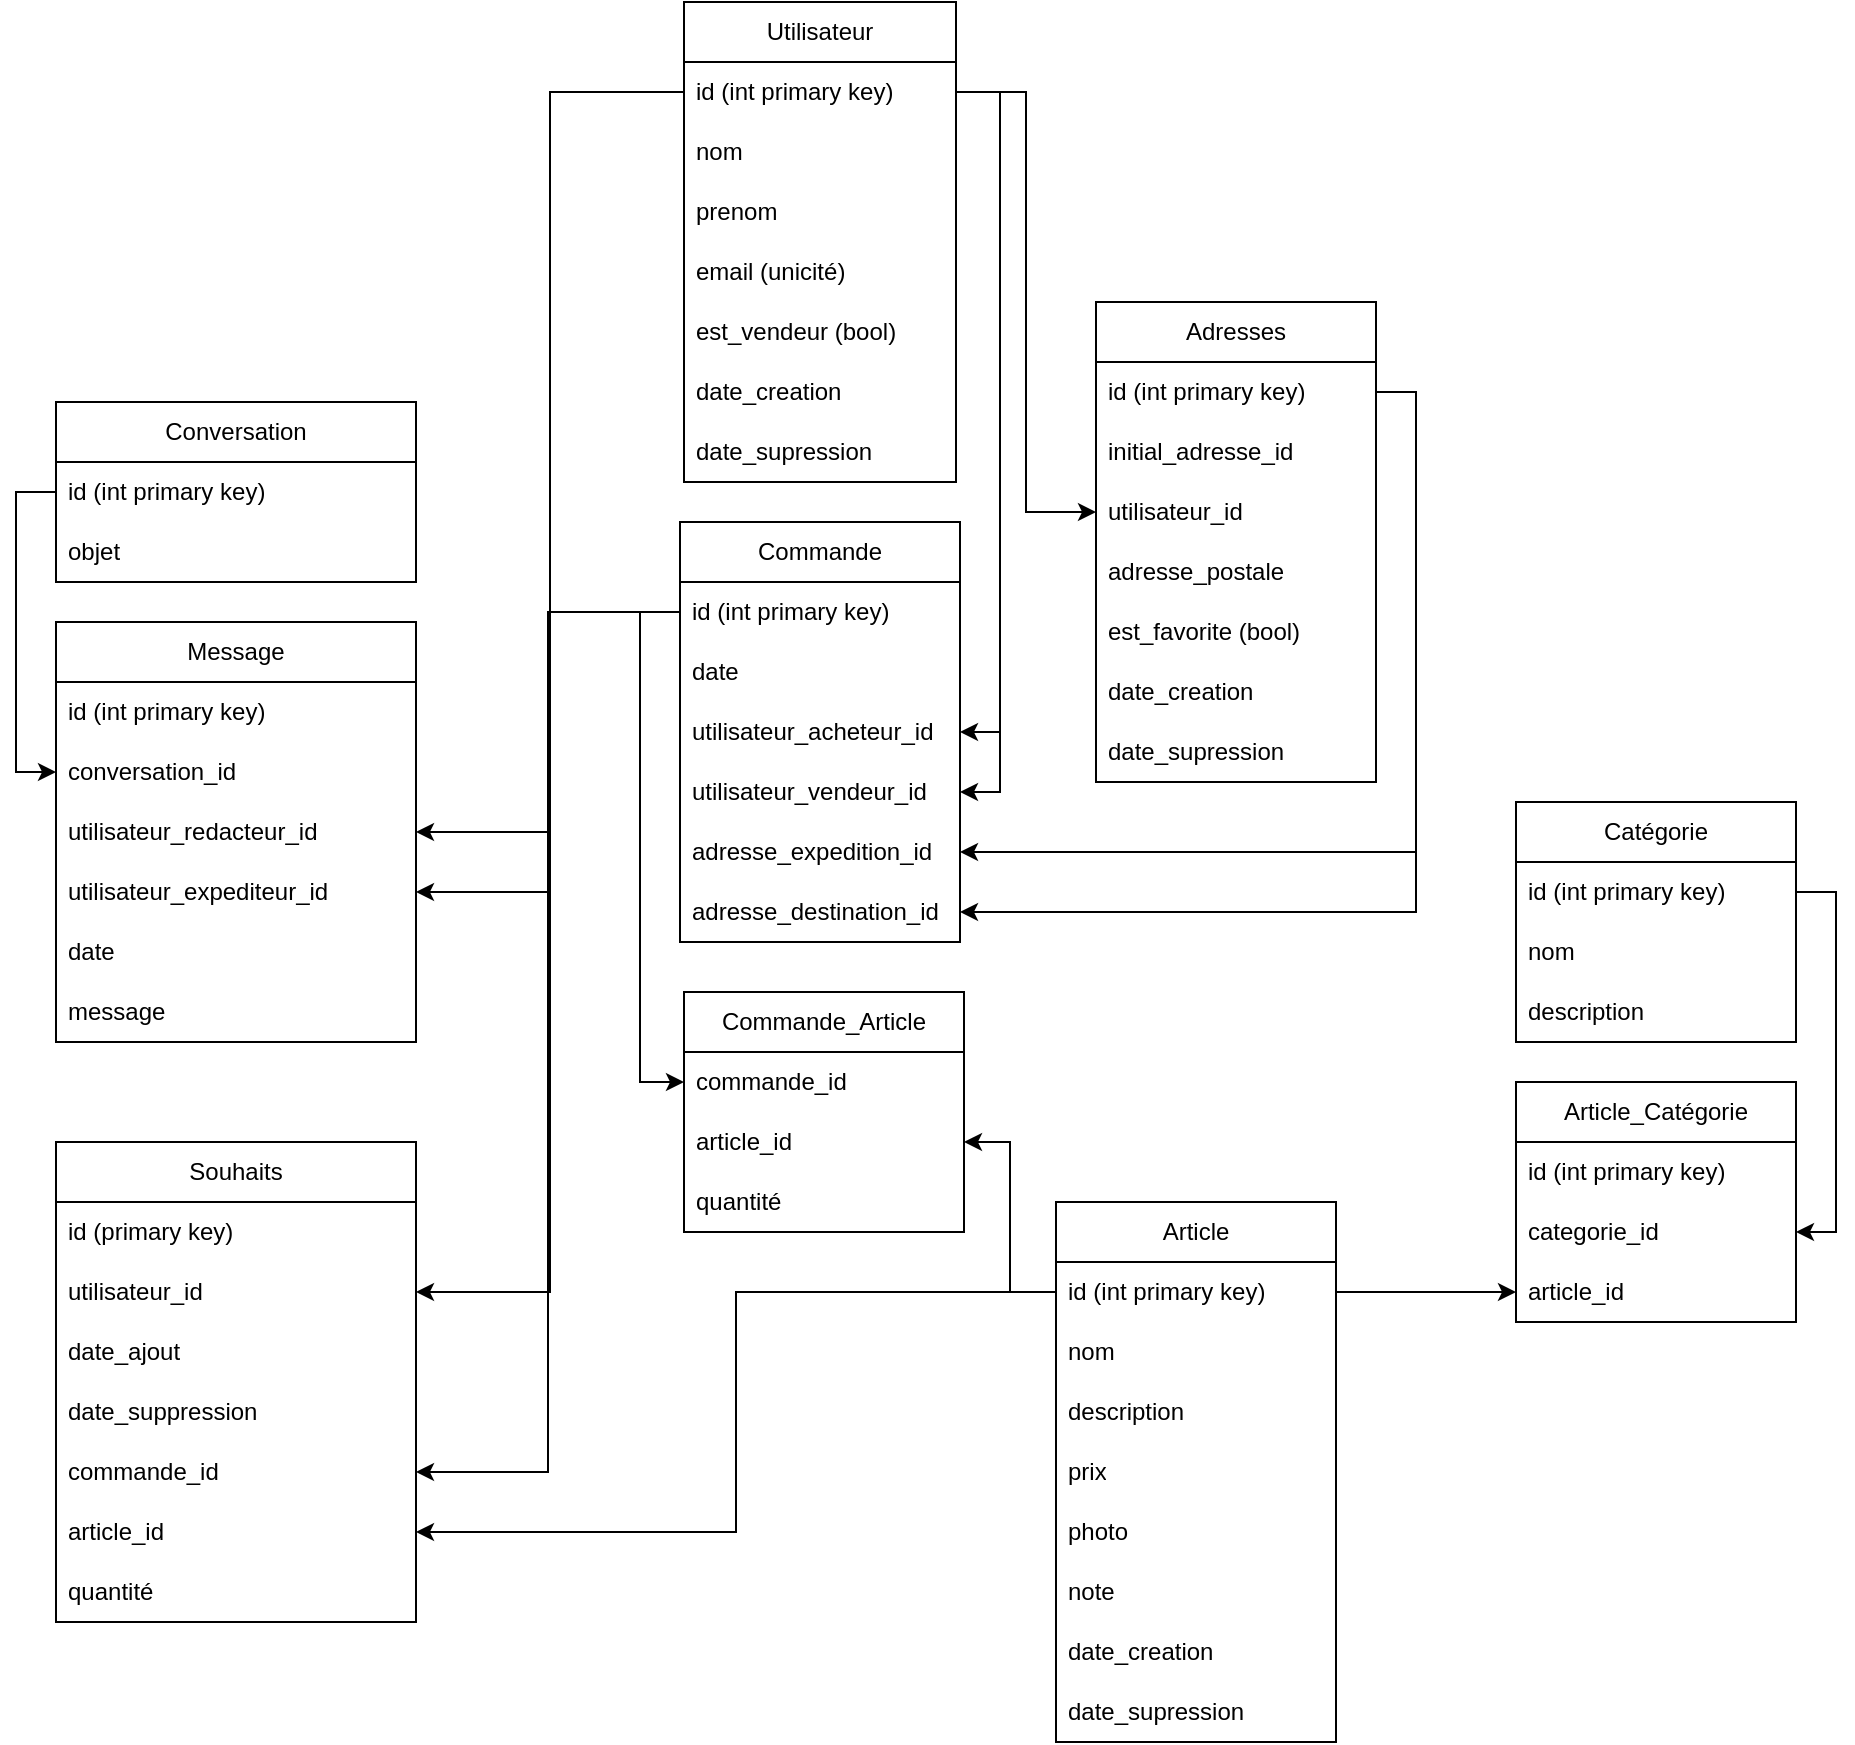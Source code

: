 <mxfile version="24.2.2" type="github">
  <diagram name="Page-1" id="z565XoOsRGs23N-wSNXA">
    <mxGraphModel dx="1366" dy="1914" grid="1" gridSize="10" guides="1" tooltips="1" connect="1" arrows="1" fold="1" page="1" pageScale="1" pageWidth="827" pageHeight="1169" math="0" shadow="0">
      <root>
        <mxCell id="0" />
        <mxCell id="1" parent="0" />
        <mxCell id="6xA1WhXbMG07ML_XO_Ch-1" value="Utilisateur" style="swimlane;fontStyle=0;childLayout=stackLayout;horizontal=1;startSize=30;horizontalStack=0;resizeParent=1;resizeParentMax=0;resizeLast=0;collapsible=1;marginBottom=0;whiteSpace=wrap;html=1;" parent="1" vertex="1">
          <mxGeometry x="584" y="-30" width="136" height="240" as="geometry" />
        </mxCell>
        <mxCell id="6xA1WhXbMG07ML_XO_Ch-2" value="id (int primary key)" style="text;strokeColor=none;fillColor=none;align=left;verticalAlign=middle;spacingLeft=4;spacingRight=4;overflow=hidden;points=[[0,0.5],[1,0.5]];portConstraint=eastwest;rotatable=0;whiteSpace=wrap;html=1;" parent="6xA1WhXbMG07ML_XO_Ch-1" vertex="1">
          <mxGeometry y="30" width="136" height="30" as="geometry" />
        </mxCell>
        <mxCell id="6xA1WhXbMG07ML_XO_Ch-3" value="nom" style="text;strokeColor=none;fillColor=none;align=left;verticalAlign=middle;spacingLeft=4;spacingRight=4;overflow=hidden;points=[[0,0.5],[1,0.5]];portConstraint=eastwest;rotatable=0;whiteSpace=wrap;html=1;" parent="6xA1WhXbMG07ML_XO_Ch-1" vertex="1">
          <mxGeometry y="60" width="136" height="30" as="geometry" />
        </mxCell>
        <mxCell id="6xA1WhXbMG07ML_XO_Ch-4" value="prenom" style="text;strokeColor=none;fillColor=none;align=left;verticalAlign=middle;spacingLeft=4;spacingRight=4;overflow=hidden;points=[[0,0.5],[1,0.5]];portConstraint=eastwest;rotatable=0;whiteSpace=wrap;html=1;" parent="6xA1WhXbMG07ML_XO_Ch-1" vertex="1">
          <mxGeometry y="90" width="136" height="30" as="geometry" />
        </mxCell>
        <mxCell id="ezZKaqotPAbXYqLlbDX--8" value="email (unicité)" style="text;strokeColor=none;fillColor=none;align=left;verticalAlign=middle;spacingLeft=4;spacingRight=4;overflow=hidden;points=[[0,0.5],[1,0.5]];portConstraint=eastwest;rotatable=0;whiteSpace=wrap;html=1;" parent="6xA1WhXbMG07ML_XO_Ch-1" vertex="1">
          <mxGeometry y="120" width="136" height="30" as="geometry" />
        </mxCell>
        <mxCell id="NacdXCjL81lDKNYbCV0B-25" value="est_vendeur (bool)" style="text;strokeColor=none;fillColor=none;align=left;verticalAlign=middle;spacingLeft=4;spacingRight=4;overflow=hidden;points=[[0,0.5],[1,0.5]];portConstraint=eastwest;rotatable=0;whiteSpace=wrap;html=1;" parent="6xA1WhXbMG07ML_XO_Ch-1" vertex="1">
          <mxGeometry y="150" width="136" height="30" as="geometry" />
        </mxCell>
        <mxCell id="Lt-Ad2ngojTWVsNqgWEi-7" value="date_creation" style="text;strokeColor=none;fillColor=none;align=left;verticalAlign=middle;spacingLeft=4;spacingRight=4;overflow=hidden;points=[[0,0.5],[1,0.5]];portConstraint=eastwest;rotatable=0;whiteSpace=wrap;html=1;" parent="6xA1WhXbMG07ML_XO_Ch-1" vertex="1">
          <mxGeometry y="180" width="136" height="30" as="geometry" />
        </mxCell>
        <mxCell id="Lt-Ad2ngojTWVsNqgWEi-8" value="date_supression" style="text;strokeColor=none;fillColor=none;align=left;verticalAlign=middle;spacingLeft=4;spacingRight=4;overflow=hidden;points=[[0,0.5],[1,0.5]];portConstraint=eastwest;rotatable=0;whiteSpace=wrap;html=1;" parent="6xA1WhXbMG07ML_XO_Ch-1" vertex="1">
          <mxGeometry y="210" width="136" height="30" as="geometry" />
        </mxCell>
        <mxCell id="6xA1WhXbMG07ML_XO_Ch-5" value="Article" style="swimlane;fontStyle=0;childLayout=stackLayout;horizontal=1;startSize=30;horizontalStack=0;resizeParent=1;resizeParentMax=0;resizeLast=0;collapsible=1;marginBottom=0;whiteSpace=wrap;html=1;" parent="1" vertex="1">
          <mxGeometry x="770" y="570" width="140" height="270" as="geometry" />
        </mxCell>
        <mxCell id="6xA1WhXbMG07ML_XO_Ch-6" value="id (int primary key)" style="text;strokeColor=none;fillColor=none;align=left;verticalAlign=middle;spacingLeft=4;spacingRight=4;overflow=hidden;points=[[0,0.5],[1,0.5]];portConstraint=eastwest;rotatable=0;whiteSpace=wrap;html=1;" parent="6xA1WhXbMG07ML_XO_Ch-5" vertex="1">
          <mxGeometry y="30" width="140" height="30" as="geometry" />
        </mxCell>
        <mxCell id="6xA1WhXbMG07ML_XO_Ch-7" value="nom" style="text;strokeColor=none;fillColor=none;align=left;verticalAlign=middle;spacingLeft=4;spacingRight=4;overflow=hidden;points=[[0,0.5],[1,0.5]];portConstraint=eastwest;rotatable=0;whiteSpace=wrap;html=1;" parent="6xA1WhXbMG07ML_XO_Ch-5" vertex="1">
          <mxGeometry y="60" width="140" height="30" as="geometry" />
        </mxCell>
        <mxCell id="6xA1WhXbMG07ML_XO_Ch-8" value="description" style="text;strokeColor=none;fillColor=none;align=left;verticalAlign=middle;spacingLeft=4;spacingRight=4;overflow=hidden;points=[[0,0.5],[1,0.5]];portConstraint=eastwest;rotatable=0;whiteSpace=wrap;html=1;" parent="6xA1WhXbMG07ML_XO_Ch-5" vertex="1">
          <mxGeometry y="90" width="140" height="30" as="geometry" />
        </mxCell>
        <mxCell id="HGcnPKpbKvKgvICg9IFr-5" value="prix" style="text;strokeColor=none;fillColor=none;align=left;verticalAlign=middle;spacingLeft=4;spacingRight=4;overflow=hidden;points=[[0,0.5],[1,0.5]];portConstraint=eastwest;rotatable=0;whiteSpace=wrap;html=1;" parent="6xA1WhXbMG07ML_XO_Ch-5" vertex="1">
          <mxGeometry y="120" width="140" height="30" as="geometry" />
        </mxCell>
        <mxCell id="TzPLU_RaevZrli4helZG-12" value="photo" style="text;strokeColor=none;fillColor=none;align=left;verticalAlign=middle;spacingLeft=4;spacingRight=4;overflow=hidden;points=[[0,0.5],[1,0.5]];portConstraint=eastwest;rotatable=0;whiteSpace=wrap;html=1;" parent="6xA1WhXbMG07ML_XO_Ch-5" vertex="1">
          <mxGeometry y="150" width="140" height="30" as="geometry" />
        </mxCell>
        <mxCell id="TzPLU_RaevZrli4helZG-13" value="note" style="text;strokeColor=none;fillColor=none;align=left;verticalAlign=middle;spacingLeft=4;spacingRight=4;overflow=hidden;points=[[0,0.5],[1,0.5]];portConstraint=eastwest;rotatable=0;whiteSpace=wrap;html=1;" parent="6xA1WhXbMG07ML_XO_Ch-5" vertex="1">
          <mxGeometry y="180" width="140" height="30" as="geometry" />
        </mxCell>
        <mxCell id="NacdXCjL81lDKNYbCV0B-28" value="date_creation" style="text;strokeColor=none;fillColor=none;align=left;verticalAlign=middle;spacingLeft=4;spacingRight=4;overflow=hidden;points=[[0,0.5],[1,0.5]];portConstraint=eastwest;rotatable=0;whiteSpace=wrap;html=1;" parent="6xA1WhXbMG07ML_XO_Ch-5" vertex="1">
          <mxGeometry y="210" width="140" height="30" as="geometry" />
        </mxCell>
        <mxCell id="NacdXCjL81lDKNYbCV0B-29" value="date_supression" style="text;strokeColor=none;fillColor=none;align=left;verticalAlign=middle;spacingLeft=4;spacingRight=4;overflow=hidden;points=[[0,0.5],[1,0.5]];portConstraint=eastwest;rotatable=0;whiteSpace=wrap;html=1;" parent="6xA1WhXbMG07ML_XO_Ch-5" vertex="1">
          <mxGeometry y="240" width="140" height="30" as="geometry" />
        </mxCell>
        <mxCell id="6xA1WhXbMG07ML_XO_Ch-17" value="Commande" style="swimlane;fontStyle=0;childLayout=stackLayout;horizontal=1;startSize=30;horizontalStack=0;resizeParent=1;resizeParentMax=0;resizeLast=0;collapsible=1;marginBottom=0;whiteSpace=wrap;html=1;" parent="1" vertex="1">
          <mxGeometry x="582" y="230" width="140" height="210" as="geometry" />
        </mxCell>
        <mxCell id="6xA1WhXbMG07ML_XO_Ch-18" value="id (int primary key)" style="text;strokeColor=none;fillColor=none;align=left;verticalAlign=middle;spacingLeft=4;spacingRight=4;overflow=hidden;points=[[0,0.5],[1,0.5]];portConstraint=eastwest;rotatable=0;whiteSpace=wrap;html=1;" parent="6xA1WhXbMG07ML_XO_Ch-17" vertex="1">
          <mxGeometry y="30" width="140" height="30" as="geometry" />
        </mxCell>
        <mxCell id="ezZKaqotPAbXYqLlbDX--18" value="date" style="text;strokeColor=none;fillColor=none;align=left;verticalAlign=middle;spacingLeft=4;spacingRight=4;overflow=hidden;points=[[0,0.5],[1,0.5]];portConstraint=eastwest;rotatable=0;whiteSpace=wrap;html=1;" parent="6xA1WhXbMG07ML_XO_Ch-17" vertex="1">
          <mxGeometry y="60" width="140" height="30" as="geometry" />
        </mxCell>
        <mxCell id="ezZKaqotPAbXYqLlbDX--19" value="utilisateur_acheteur_id" style="text;strokeColor=none;fillColor=none;align=left;verticalAlign=middle;spacingLeft=4;spacingRight=4;overflow=hidden;points=[[0,0.5],[1,0.5]];portConstraint=eastwest;rotatable=0;whiteSpace=wrap;html=1;" parent="6xA1WhXbMG07ML_XO_Ch-17" vertex="1">
          <mxGeometry y="90" width="140" height="30" as="geometry" />
        </mxCell>
        <mxCell id="NacdXCjL81lDKNYbCV0B-8" value="utilisateur_vendeur_id" style="text;strokeColor=none;fillColor=none;align=left;verticalAlign=middle;spacingLeft=4;spacingRight=4;overflow=hidden;points=[[0,0.5],[1,0.5]];portConstraint=eastwest;rotatable=0;whiteSpace=wrap;html=1;" parent="6xA1WhXbMG07ML_XO_Ch-17" vertex="1">
          <mxGeometry y="120" width="140" height="30" as="geometry" />
        </mxCell>
        <mxCell id="ezZKaqotPAbXYqLlbDX--29" value="adresse_expedition_id" style="text;strokeColor=none;fillColor=none;align=left;verticalAlign=middle;spacingLeft=4;spacingRight=4;overflow=hidden;points=[[0,0.5],[1,0.5]];portConstraint=eastwest;rotatable=0;whiteSpace=wrap;html=1;" parent="6xA1WhXbMG07ML_XO_Ch-17" vertex="1">
          <mxGeometry y="150" width="140" height="30" as="geometry" />
        </mxCell>
        <mxCell id="NacdXCjL81lDKNYbCV0B-11" value="adresse_destination_id" style="text;strokeColor=none;fillColor=none;align=left;verticalAlign=middle;spacingLeft=4;spacingRight=4;overflow=hidden;points=[[0,0.5],[1,0.5]];portConstraint=eastwest;rotatable=0;whiteSpace=wrap;html=1;" parent="6xA1WhXbMG07ML_XO_Ch-17" vertex="1">
          <mxGeometry y="180" width="140" height="30" as="geometry" />
        </mxCell>
        <mxCell id="6xA1WhXbMG07ML_XO_Ch-21" value="Catégorie" style="swimlane;fontStyle=0;childLayout=stackLayout;horizontal=1;startSize=30;horizontalStack=0;resizeParent=1;resizeParentMax=0;resizeLast=0;collapsible=1;marginBottom=0;whiteSpace=wrap;html=1;" parent="1" vertex="1">
          <mxGeometry x="1000" y="370" width="140" height="120" as="geometry" />
        </mxCell>
        <mxCell id="6xA1WhXbMG07ML_XO_Ch-22" value="id (int primary key)" style="text;strokeColor=none;fillColor=none;align=left;verticalAlign=middle;spacingLeft=4;spacingRight=4;overflow=hidden;points=[[0,0.5],[1,0.5]];portConstraint=eastwest;rotatable=0;whiteSpace=wrap;html=1;" parent="6xA1WhXbMG07ML_XO_Ch-21" vertex="1">
          <mxGeometry y="30" width="140" height="30" as="geometry" />
        </mxCell>
        <mxCell id="6xA1WhXbMG07ML_XO_Ch-23" value="nom&lt;span style=&quot;white-space: pre;&quot;&gt;&#x9;&lt;/span&gt;" style="text;strokeColor=none;fillColor=none;align=left;verticalAlign=middle;spacingLeft=4;spacingRight=4;overflow=hidden;points=[[0,0.5],[1,0.5]];portConstraint=eastwest;rotatable=0;whiteSpace=wrap;html=1;" parent="6xA1WhXbMG07ML_XO_Ch-21" vertex="1">
          <mxGeometry y="60" width="140" height="30" as="geometry" />
        </mxCell>
        <mxCell id="6xA1WhXbMG07ML_XO_Ch-24" value="description" style="text;strokeColor=none;fillColor=none;align=left;verticalAlign=middle;spacingLeft=4;spacingRight=4;overflow=hidden;points=[[0,0.5],[1,0.5]];portConstraint=eastwest;rotatable=0;whiteSpace=wrap;html=1;" parent="6xA1WhXbMG07ML_XO_Ch-21" vertex="1">
          <mxGeometry y="90" width="140" height="30" as="geometry" />
        </mxCell>
        <mxCell id="6xA1WhXbMG07ML_XO_Ch-29" value="Message" style="swimlane;fontStyle=0;childLayout=stackLayout;horizontal=1;startSize=30;horizontalStack=0;resizeParent=1;resizeParentMax=0;resizeLast=0;collapsible=1;marginBottom=0;whiteSpace=wrap;html=1;" parent="1" vertex="1">
          <mxGeometry x="270" y="280" width="180" height="210" as="geometry" />
        </mxCell>
        <mxCell id="6xA1WhXbMG07ML_XO_Ch-30" value="id (int primary key)" style="text;strokeColor=none;fillColor=none;align=left;verticalAlign=middle;spacingLeft=4;spacingRight=4;overflow=hidden;points=[[0,0.5],[1,0.5]];portConstraint=eastwest;rotatable=0;whiteSpace=wrap;html=1;" parent="6xA1WhXbMG07ML_XO_Ch-29" vertex="1">
          <mxGeometry y="30" width="180" height="30" as="geometry" />
        </mxCell>
        <mxCell id="ezZKaqotPAbXYqLlbDX--49" value="conversation_id" style="text;strokeColor=none;fillColor=none;align=left;verticalAlign=middle;spacingLeft=4;spacingRight=4;overflow=hidden;points=[[0,0.5],[1,0.5]];portConstraint=eastwest;rotatable=0;whiteSpace=wrap;html=1;" parent="6xA1WhXbMG07ML_XO_Ch-29" vertex="1">
          <mxGeometry y="60" width="180" height="30" as="geometry" />
        </mxCell>
        <mxCell id="ezZKaqotPAbXYqLlbDX--55" value="utilisateur_redacteur_id" style="text;strokeColor=none;fillColor=none;align=left;verticalAlign=middle;spacingLeft=4;spacingRight=4;overflow=hidden;points=[[0,0.5],[1,0.5]];portConstraint=eastwest;rotatable=0;whiteSpace=wrap;html=1;" parent="6xA1WhXbMG07ML_XO_Ch-29" vertex="1">
          <mxGeometry y="90" width="180" height="30" as="geometry" />
        </mxCell>
        <mxCell id="NacdXCjL81lDKNYbCV0B-2" value="&lt;div&gt;utilisateur_expediteur_id&lt;/div&gt;" style="text;strokeColor=none;fillColor=none;align=left;verticalAlign=middle;spacingLeft=4;spacingRight=4;overflow=hidden;points=[[0,0.5],[1,0.5]];portConstraint=eastwest;rotatable=0;whiteSpace=wrap;html=1;" parent="6xA1WhXbMG07ML_XO_Ch-29" vertex="1">
          <mxGeometry y="120" width="180" height="30" as="geometry" />
        </mxCell>
        <mxCell id="ezZKaqotPAbXYqLlbDX--48" value="date" style="text;strokeColor=none;fillColor=none;align=left;verticalAlign=middle;spacingLeft=4;spacingRight=4;overflow=hidden;points=[[0,0.5],[1,0.5]];portConstraint=eastwest;rotatable=0;whiteSpace=wrap;html=1;" parent="6xA1WhXbMG07ML_XO_Ch-29" vertex="1">
          <mxGeometry y="150" width="180" height="30" as="geometry" />
        </mxCell>
        <mxCell id="6xA1WhXbMG07ML_XO_Ch-31" value="message" style="text;strokeColor=none;fillColor=none;align=left;verticalAlign=middle;spacingLeft=4;spacingRight=4;overflow=hidden;points=[[0,0.5],[1,0.5]];portConstraint=eastwest;rotatable=0;whiteSpace=wrap;html=1;" parent="6xA1WhXbMG07ML_XO_Ch-29" vertex="1">
          <mxGeometry y="180" width="180" height="30" as="geometry" />
        </mxCell>
        <mxCell id="6xA1WhXbMG07ML_XO_Ch-33" value="Adresses" style="swimlane;fontStyle=0;childLayout=stackLayout;horizontal=1;startSize=30;horizontalStack=0;resizeParent=1;resizeParentMax=0;resizeLast=0;collapsible=1;marginBottom=0;whiteSpace=wrap;html=1;" parent="1" vertex="1">
          <mxGeometry x="790" y="120" width="140" height="240" as="geometry" />
        </mxCell>
        <mxCell id="6xA1WhXbMG07ML_XO_Ch-34" value="id (int primary key)" style="text;strokeColor=none;fillColor=none;align=left;verticalAlign=middle;spacingLeft=4;spacingRight=4;overflow=hidden;points=[[0,0.5],[1,0.5]];portConstraint=eastwest;rotatable=0;whiteSpace=wrap;html=1;" parent="6xA1WhXbMG07ML_XO_Ch-33" vertex="1">
          <mxGeometry y="30" width="140" height="30" as="geometry" />
        </mxCell>
        <mxCell id="NacdXCjL81lDKNYbCV0B-32" value="initial_adresse_id" style="text;strokeColor=none;fillColor=none;align=left;verticalAlign=middle;spacingLeft=4;spacingRight=4;overflow=hidden;points=[[0,0.5],[1,0.5]];portConstraint=eastwest;rotatable=0;whiteSpace=wrap;html=1;" parent="6xA1WhXbMG07ML_XO_Ch-33" vertex="1">
          <mxGeometry y="60" width="140" height="30" as="geometry" />
        </mxCell>
        <mxCell id="6xA1WhXbMG07ML_XO_Ch-35" value="utilisateur_id" style="text;strokeColor=none;fillColor=none;align=left;verticalAlign=middle;spacingLeft=4;spacingRight=4;overflow=hidden;points=[[0,0.5],[1,0.5]];portConstraint=eastwest;rotatable=0;whiteSpace=wrap;html=1;" parent="6xA1WhXbMG07ML_XO_Ch-33" vertex="1">
          <mxGeometry y="90" width="140" height="30" as="geometry" />
        </mxCell>
        <mxCell id="ezZKaqotPAbXYqLlbDX--32" value="adresse_postale" style="text;strokeColor=none;fillColor=none;align=left;verticalAlign=middle;spacingLeft=4;spacingRight=4;overflow=hidden;points=[[0,0.5],[1,0.5]];portConstraint=eastwest;rotatable=0;whiteSpace=wrap;html=1;" parent="6xA1WhXbMG07ML_XO_Ch-33" vertex="1">
          <mxGeometry y="120" width="140" height="30" as="geometry" />
        </mxCell>
        <mxCell id="NacdXCjL81lDKNYbCV0B-4" value="est_favorite (bool)" style="text;strokeColor=none;fillColor=none;align=left;verticalAlign=middle;spacingLeft=4;spacingRight=4;overflow=hidden;points=[[0,0.5],[1,0.5]];portConstraint=eastwest;rotatable=0;whiteSpace=wrap;html=1;" parent="6xA1WhXbMG07ML_XO_Ch-33" vertex="1">
          <mxGeometry y="150" width="140" height="30" as="geometry" />
        </mxCell>
        <mxCell id="NacdXCjL81lDKNYbCV0B-33" value="date_creation" style="text;strokeColor=none;fillColor=none;align=left;verticalAlign=middle;spacingLeft=4;spacingRight=4;overflow=hidden;points=[[0,0.5],[1,0.5]];portConstraint=eastwest;rotatable=0;whiteSpace=wrap;html=1;" parent="6xA1WhXbMG07ML_XO_Ch-33" vertex="1">
          <mxGeometry y="180" width="140" height="30" as="geometry" />
        </mxCell>
        <mxCell id="NacdXCjL81lDKNYbCV0B-34" value="date_supression" style="text;strokeColor=none;fillColor=none;align=left;verticalAlign=middle;spacingLeft=4;spacingRight=4;overflow=hidden;points=[[0,0.5],[1,0.5]];portConstraint=eastwest;rotatable=0;whiteSpace=wrap;html=1;" parent="6xA1WhXbMG07ML_XO_Ch-33" vertex="1">
          <mxGeometry y="210" width="140" height="30" as="geometry" />
        </mxCell>
        <mxCell id="TzPLU_RaevZrli4helZG-5" value="Article_Catégorie" style="swimlane;fontStyle=0;childLayout=stackLayout;horizontal=1;startSize=30;horizontalStack=0;resizeParent=1;resizeParentMax=0;resizeLast=0;collapsible=1;marginBottom=0;whiteSpace=wrap;html=1;" parent="1" vertex="1">
          <mxGeometry x="1000" y="510" width="140" height="120" as="geometry" />
        </mxCell>
        <mxCell id="TzPLU_RaevZrli4helZG-6" value="id (int primary key)" style="text;strokeColor=none;fillColor=none;align=left;verticalAlign=middle;spacingLeft=4;spacingRight=4;overflow=hidden;points=[[0,0.5],[1,0.5]];portConstraint=eastwest;rotatable=0;whiteSpace=wrap;html=1;" parent="TzPLU_RaevZrli4helZG-5" vertex="1">
          <mxGeometry y="30" width="140" height="30" as="geometry" />
        </mxCell>
        <mxCell id="TzPLU_RaevZrli4helZG-8" value="categorie_id" style="text;strokeColor=none;fillColor=none;align=left;verticalAlign=middle;spacingLeft=4;spacingRight=4;overflow=hidden;points=[[0,0.5],[1,0.5]];portConstraint=eastwest;rotatable=0;whiteSpace=wrap;html=1;" parent="TzPLU_RaevZrli4helZG-5" vertex="1">
          <mxGeometry y="60" width="140" height="30" as="geometry" />
        </mxCell>
        <mxCell id="TzPLU_RaevZrli4helZG-7" value="article_id" style="text;strokeColor=none;fillColor=none;align=left;verticalAlign=middle;spacingLeft=4;spacingRight=4;overflow=hidden;points=[[0,0.5],[1,0.5]];portConstraint=eastwest;rotatable=0;whiteSpace=wrap;html=1;" parent="TzPLU_RaevZrli4helZG-5" vertex="1">
          <mxGeometry y="90" width="140" height="30" as="geometry" />
        </mxCell>
        <mxCell id="ezZKaqotPAbXYqLlbDX--20" value="Commande_Article" style="swimlane;fontStyle=0;childLayout=stackLayout;horizontal=1;startSize=30;horizontalStack=0;resizeParent=1;resizeParentMax=0;resizeLast=0;collapsible=1;marginBottom=0;whiteSpace=wrap;html=1;" parent="1" vertex="1">
          <mxGeometry x="584" y="465" width="140" height="120" as="geometry" />
        </mxCell>
        <mxCell id="ezZKaqotPAbXYqLlbDX--23" value="commande_id" style="text;strokeColor=none;fillColor=none;align=left;verticalAlign=middle;spacingLeft=4;spacingRight=4;overflow=hidden;points=[[0,0.5],[1,0.5]];portConstraint=eastwest;rotatable=0;whiteSpace=wrap;html=1;" parent="ezZKaqotPAbXYqLlbDX--20" vertex="1">
          <mxGeometry y="30" width="140" height="30" as="geometry" />
        </mxCell>
        <mxCell id="ezZKaqotPAbXYqLlbDX--24" value="article_id" style="text;strokeColor=none;fillColor=none;align=left;verticalAlign=middle;spacingLeft=4;spacingRight=4;overflow=hidden;points=[[0,0.5],[1,0.5]];portConstraint=eastwest;rotatable=0;whiteSpace=wrap;html=1;" parent="ezZKaqotPAbXYqLlbDX--20" vertex="1">
          <mxGeometry y="60" width="140" height="30" as="geometry" />
        </mxCell>
        <mxCell id="HGcnPKpbKvKgvICg9IFr-11" value="quantité" style="text;strokeColor=none;fillColor=none;align=left;verticalAlign=middle;spacingLeft=4;spacingRight=4;overflow=hidden;points=[[0,0.5],[1,0.5]];portConstraint=eastwest;rotatable=0;whiteSpace=wrap;html=1;" parent="ezZKaqotPAbXYqLlbDX--20" vertex="1">
          <mxGeometry y="90" width="140" height="30" as="geometry" />
        </mxCell>
        <mxCell id="ezZKaqotPAbXYqLlbDX--25" style="edgeStyle=orthogonalEdgeStyle;rounded=0;orthogonalLoop=1;jettySize=auto;html=1;exitX=0;exitY=0.5;exitDx=0;exitDy=0;entryX=1;entryY=0.5;entryDx=0;entryDy=0;" parent="1" source="6xA1WhXbMG07ML_XO_Ch-6" target="ezZKaqotPAbXYqLlbDX--24" edge="1">
          <mxGeometry relative="1" as="geometry" />
        </mxCell>
        <mxCell id="ezZKaqotPAbXYqLlbDX--26" style="edgeStyle=orthogonalEdgeStyle;rounded=0;orthogonalLoop=1;jettySize=auto;html=1;exitX=0;exitY=0.5;exitDx=0;exitDy=0;entryX=0;entryY=0.5;entryDx=0;entryDy=0;" parent="1" source="6xA1WhXbMG07ML_XO_Ch-18" target="ezZKaqotPAbXYqLlbDX--23" edge="1">
          <mxGeometry relative="1" as="geometry" />
        </mxCell>
        <mxCell id="ezZKaqotPAbXYqLlbDX--35" value="&lt;div&gt;Souhaits&lt;/div&gt;" style="swimlane;fontStyle=0;childLayout=stackLayout;horizontal=1;startSize=30;horizontalStack=0;resizeParent=1;resizeParentMax=0;resizeLast=0;collapsible=1;marginBottom=0;whiteSpace=wrap;html=1;" parent="1" vertex="1">
          <mxGeometry x="270" y="540" width="180" height="240" as="geometry" />
        </mxCell>
        <mxCell id="NacdXCjL81lDKNYbCV0B-26" value="id (primary key)" style="text;strokeColor=none;fillColor=none;align=left;verticalAlign=middle;spacingLeft=4;spacingRight=4;overflow=hidden;points=[[0,0.5],[1,0.5]];portConstraint=eastwest;rotatable=0;whiteSpace=wrap;html=1;" parent="ezZKaqotPAbXYqLlbDX--35" vertex="1">
          <mxGeometry y="30" width="180" height="30" as="geometry" />
        </mxCell>
        <mxCell id="ezZKaqotPAbXYqLlbDX--38" value="utilisateur_id" style="text;strokeColor=none;fillColor=none;align=left;verticalAlign=middle;spacingLeft=4;spacingRight=4;overflow=hidden;points=[[0,0.5],[1,0.5]];portConstraint=eastwest;rotatable=0;whiteSpace=wrap;html=1;" parent="ezZKaqotPAbXYqLlbDX--35" vertex="1">
          <mxGeometry y="60" width="180" height="30" as="geometry" />
        </mxCell>
        <mxCell id="NacdXCjL81lDKNYbCV0B-15" value="date_ajout" style="text;strokeColor=none;fillColor=none;align=left;verticalAlign=middle;spacingLeft=4;spacingRight=4;overflow=hidden;points=[[0,0.5],[1,0.5]];portConstraint=eastwest;rotatable=0;whiteSpace=wrap;html=1;" parent="ezZKaqotPAbXYqLlbDX--35" vertex="1">
          <mxGeometry y="90" width="180" height="30" as="geometry" />
        </mxCell>
        <mxCell id="NacdXCjL81lDKNYbCV0B-16" value="date_suppression" style="text;strokeColor=none;fillColor=none;align=left;verticalAlign=middle;spacingLeft=4;spacingRight=4;overflow=hidden;points=[[0,0.5],[1,0.5]];portConstraint=eastwest;rotatable=0;whiteSpace=wrap;html=1;" parent="ezZKaqotPAbXYqLlbDX--35" vertex="1">
          <mxGeometry y="120" width="180" height="30" as="geometry" />
        </mxCell>
        <mxCell id="NacdXCjL81lDKNYbCV0B-17" value="&lt;div&gt;commande_id&lt;/div&gt;" style="text;strokeColor=none;fillColor=none;align=left;verticalAlign=middle;spacingLeft=4;spacingRight=4;overflow=hidden;points=[[0,0.5],[1,0.5]];portConstraint=eastwest;rotatable=0;whiteSpace=wrap;html=1;" parent="ezZKaqotPAbXYqLlbDX--35" vertex="1">
          <mxGeometry y="150" width="180" height="30" as="geometry" />
        </mxCell>
        <mxCell id="ezZKaqotPAbXYqLlbDX--41" value="article_id&lt;br&gt;" style="text;strokeColor=none;fillColor=none;align=left;verticalAlign=middle;spacingLeft=4;spacingRight=4;overflow=hidden;points=[[0,0.5],[1,0.5]];portConstraint=eastwest;rotatable=0;whiteSpace=wrap;html=1;" parent="ezZKaqotPAbXYqLlbDX--35" vertex="1">
          <mxGeometry y="180" width="180" height="30" as="geometry" />
        </mxCell>
        <mxCell id="HGcnPKpbKvKgvICg9IFr-7" value="quantité" style="text;strokeColor=none;fillColor=none;align=left;verticalAlign=middle;spacingLeft=4;spacingRight=4;overflow=hidden;points=[[0,0.5],[1,0.5]];portConstraint=eastwest;rotatable=0;whiteSpace=wrap;html=1;" parent="ezZKaqotPAbXYqLlbDX--35" vertex="1">
          <mxGeometry y="210" width="180" height="30" as="geometry" />
        </mxCell>
        <mxCell id="ezZKaqotPAbXYqLlbDX--40" style="edgeStyle=orthogonalEdgeStyle;rounded=0;orthogonalLoop=1;jettySize=auto;html=1;exitX=0;exitY=0.5;exitDx=0;exitDy=0;" parent="1" source="6xA1WhXbMG07ML_XO_Ch-2" target="ezZKaqotPAbXYqLlbDX--38" edge="1">
          <mxGeometry relative="1" as="geometry" />
        </mxCell>
        <mxCell id="ezZKaqotPAbXYqLlbDX--42" style="edgeStyle=orthogonalEdgeStyle;rounded=0;orthogonalLoop=1;jettySize=auto;html=1;exitX=0;exitY=0.5;exitDx=0;exitDy=0;entryX=1;entryY=0.5;entryDx=0;entryDy=0;" parent="1" source="6xA1WhXbMG07ML_XO_Ch-6" target="ezZKaqotPAbXYqLlbDX--41" edge="1">
          <mxGeometry relative="1" as="geometry" />
        </mxCell>
        <mxCell id="ezZKaqotPAbXYqLlbDX--45" value="Conversation" style="swimlane;fontStyle=0;childLayout=stackLayout;horizontal=1;startSize=30;horizontalStack=0;resizeParent=1;resizeParentMax=0;resizeLast=0;collapsible=1;marginBottom=0;whiteSpace=wrap;html=1;" parent="1" vertex="1">
          <mxGeometry x="270" y="170" width="180" height="90" as="geometry" />
        </mxCell>
        <mxCell id="ezZKaqotPAbXYqLlbDX--46" value="id (int primary key)" style="text;strokeColor=none;fillColor=none;align=left;verticalAlign=middle;spacingLeft=4;spacingRight=4;overflow=hidden;points=[[0,0.5],[1,0.5]];portConstraint=eastwest;rotatable=0;whiteSpace=wrap;html=1;" parent="ezZKaqotPAbXYqLlbDX--45" vertex="1">
          <mxGeometry y="30" width="180" height="30" as="geometry" />
        </mxCell>
        <mxCell id="ezZKaqotPAbXYqLlbDX--62" value="objet" style="text;strokeColor=none;fillColor=none;align=left;verticalAlign=middle;spacingLeft=4;spacingRight=4;overflow=hidden;points=[[0,0.5],[1,0.5]];portConstraint=eastwest;rotatable=0;whiteSpace=wrap;html=1;" parent="ezZKaqotPAbXYqLlbDX--45" vertex="1">
          <mxGeometry y="60" width="180" height="30" as="geometry" />
        </mxCell>
        <mxCell id="ezZKaqotPAbXYqLlbDX--61" style="edgeStyle=orthogonalEdgeStyle;rounded=0;orthogonalLoop=1;jettySize=auto;html=1;exitX=0;exitY=0.5;exitDx=0;exitDy=0;entryX=1;entryY=0.5;entryDx=0;entryDy=0;" parent="1" source="6xA1WhXbMG07ML_XO_Ch-2" target="ezZKaqotPAbXYqLlbDX--55" edge="1">
          <mxGeometry relative="1" as="geometry" />
        </mxCell>
        <mxCell id="HGcnPKpbKvKgvICg9IFr-1" style="edgeStyle=orthogonalEdgeStyle;rounded=0;orthogonalLoop=1;jettySize=auto;html=1;exitX=1;exitY=0.5;exitDx=0;exitDy=0;" parent="1" source="6xA1WhXbMG07ML_XO_Ch-6" target="TzPLU_RaevZrli4helZG-7" edge="1">
          <mxGeometry relative="1" as="geometry" />
        </mxCell>
        <mxCell id="HGcnPKpbKvKgvICg9IFr-4" style="edgeStyle=orthogonalEdgeStyle;rounded=0;orthogonalLoop=1;jettySize=auto;html=1;exitX=1;exitY=0.5;exitDx=0;exitDy=0;entryX=1;entryY=0.5;entryDx=0;entryDy=0;" parent="1" source="6xA1WhXbMG07ML_XO_Ch-22" target="TzPLU_RaevZrli4helZG-8" edge="1">
          <mxGeometry relative="1" as="geometry" />
        </mxCell>
        <mxCell id="HGcnPKpbKvKgvICg9IFr-8" style="edgeStyle=orthogonalEdgeStyle;rounded=0;orthogonalLoop=1;jettySize=auto;html=1;exitX=1;exitY=0.5;exitDx=0;exitDy=0;entryX=1;entryY=0.5;entryDx=0;entryDy=0;" parent="1" source="6xA1WhXbMG07ML_XO_Ch-2" target="ezZKaqotPAbXYqLlbDX--19" edge="1">
          <mxGeometry relative="1" as="geometry" />
        </mxCell>
        <mxCell id="HGcnPKpbKvKgvICg9IFr-9" style="edgeStyle=orthogonalEdgeStyle;rounded=0;orthogonalLoop=1;jettySize=auto;html=1;exitX=1;exitY=0.5;exitDx=0;exitDy=0;entryX=0;entryY=0.5;entryDx=0;entryDy=0;" parent="1" source="6xA1WhXbMG07ML_XO_Ch-2" target="6xA1WhXbMG07ML_XO_Ch-35" edge="1">
          <mxGeometry relative="1" as="geometry" />
        </mxCell>
        <mxCell id="HGcnPKpbKvKgvICg9IFr-10" style="edgeStyle=orthogonalEdgeStyle;rounded=0;orthogonalLoop=1;jettySize=auto;html=1;exitX=0;exitY=0.5;exitDx=0;exitDy=0;entryX=0;entryY=0.5;entryDx=0;entryDy=0;" parent="1" source="ezZKaqotPAbXYqLlbDX--46" target="ezZKaqotPAbXYqLlbDX--49" edge="1">
          <mxGeometry relative="1" as="geometry" />
        </mxCell>
        <mxCell id="NacdXCjL81lDKNYbCV0B-3" style="edgeStyle=orthogonalEdgeStyle;rounded=0;orthogonalLoop=1;jettySize=auto;html=1;exitX=0;exitY=0.5;exitDx=0;exitDy=0;entryX=1;entryY=0.5;entryDx=0;entryDy=0;" parent="1" source="6xA1WhXbMG07ML_XO_Ch-2" target="NacdXCjL81lDKNYbCV0B-2" edge="1">
          <mxGeometry relative="1" as="geometry" />
        </mxCell>
        <mxCell id="NacdXCjL81lDKNYbCV0B-9" style="edgeStyle=orthogonalEdgeStyle;rounded=0;orthogonalLoop=1;jettySize=auto;html=1;exitX=1;exitY=0.5;exitDx=0;exitDy=0;entryX=1;entryY=0.5;entryDx=0;entryDy=0;" parent="1" source="6xA1WhXbMG07ML_XO_Ch-2" target="NacdXCjL81lDKNYbCV0B-8" edge="1">
          <mxGeometry relative="1" as="geometry" />
        </mxCell>
        <mxCell id="NacdXCjL81lDKNYbCV0B-10" style="edgeStyle=orthogonalEdgeStyle;rounded=0;orthogonalLoop=1;jettySize=auto;html=1;exitX=1;exitY=0.5;exitDx=0;exitDy=0;entryX=1;entryY=0.5;entryDx=0;entryDy=0;" parent="1" source="6xA1WhXbMG07ML_XO_Ch-34" target="ezZKaqotPAbXYqLlbDX--29" edge="1">
          <mxGeometry relative="1" as="geometry" />
        </mxCell>
        <mxCell id="NacdXCjL81lDKNYbCV0B-14" style="edgeStyle=orthogonalEdgeStyle;rounded=0;orthogonalLoop=1;jettySize=auto;html=1;exitX=1;exitY=0.5;exitDx=0;exitDy=0;entryX=1;entryY=0.5;entryDx=0;entryDy=0;" parent="1" source="6xA1WhXbMG07ML_XO_Ch-34" target="NacdXCjL81lDKNYbCV0B-11" edge="1">
          <mxGeometry relative="1" as="geometry" />
        </mxCell>
        <mxCell id="NacdXCjL81lDKNYbCV0B-27" style="edgeStyle=orthogonalEdgeStyle;rounded=0;orthogonalLoop=1;jettySize=auto;html=1;exitX=0;exitY=0.5;exitDx=0;exitDy=0;entryX=1;entryY=0.5;entryDx=0;entryDy=0;" parent="1" source="6xA1WhXbMG07ML_XO_Ch-18" target="NacdXCjL81lDKNYbCV0B-17" edge="1">
          <mxGeometry relative="1" as="geometry" />
        </mxCell>
      </root>
    </mxGraphModel>
  </diagram>
</mxfile>
